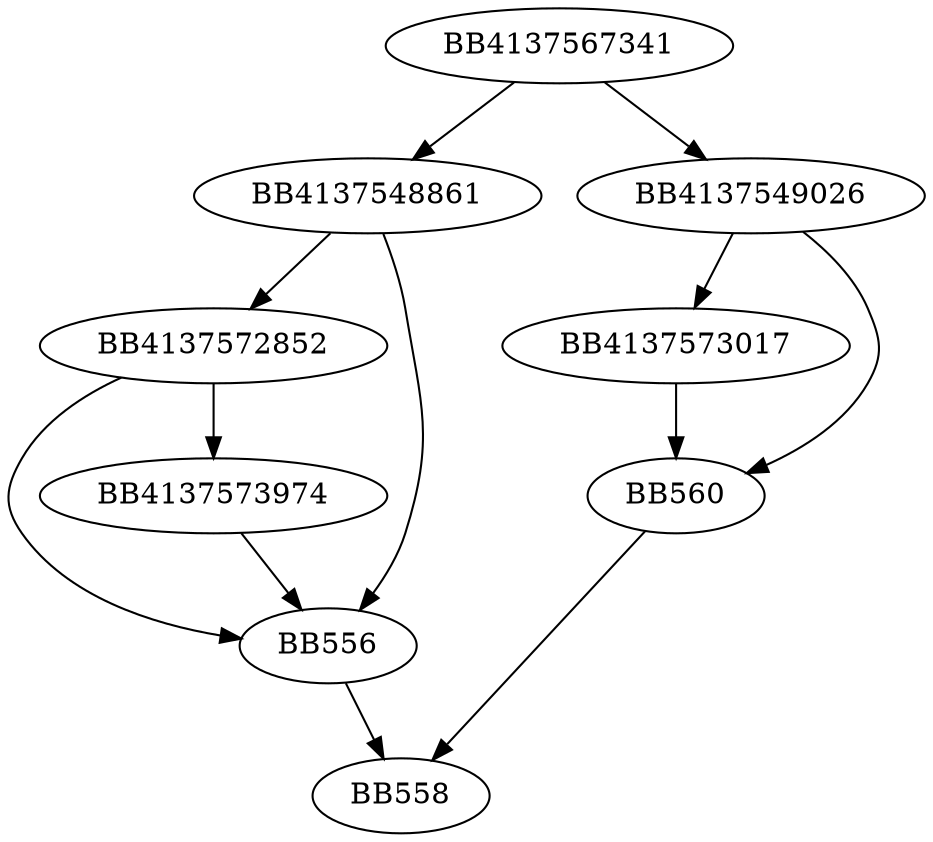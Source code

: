 digraph G{
	BB4137567341->BB4137548861;
	BB4137567341->BB4137549026;
	BB4137548861->BB4137572852;
	BB4137548861->BB556;
	BB4137572852->BB4137573974;
	BB4137572852->BB556;
	BB4137573974->BB556;
	BB556->BB558;
	BB4137549026->BB4137573017;
	BB4137549026->BB560;
	BB4137573017->BB560;
	BB560->BB558;
}
